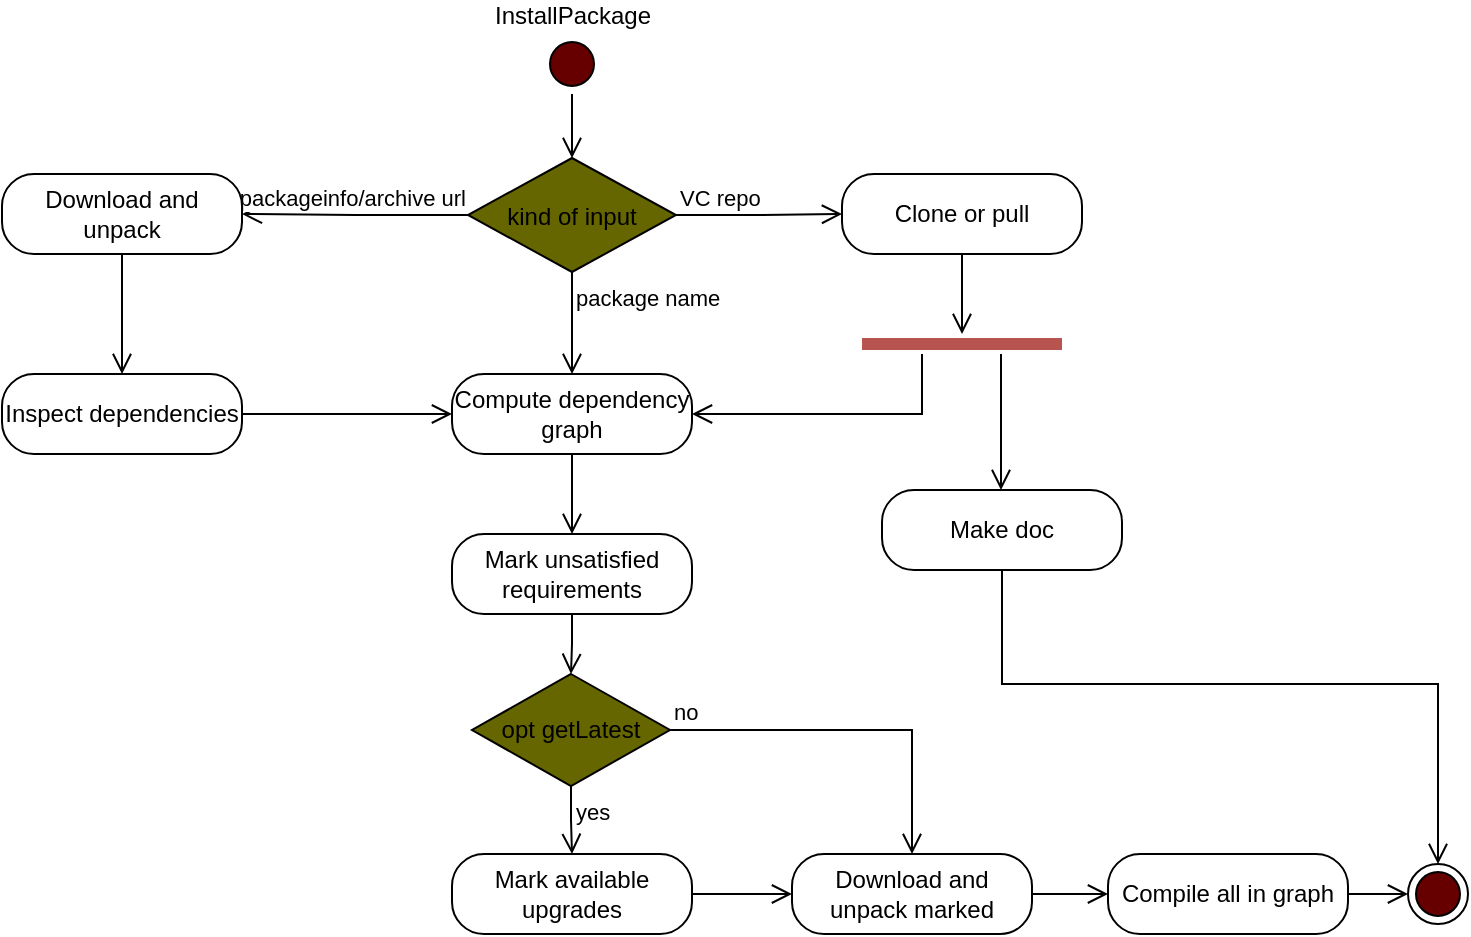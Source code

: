 <mxfile version="26.2.2">
  <diagram name="Page-1" id="e7e014a7-5840-1c2e-5031-d8a46d1fe8dd">
    <mxGraphModel dx="1444" dy="710" grid="0" gridSize="10" guides="0" tooltips="1" connect="1" arrows="1" fold="1" page="0" pageScale="1" pageWidth="1169" pageHeight="826" background="none" math="0" shadow="0">
      <root>
        <mxCell id="0" />
        <mxCell id="1" parent="0" />
        <mxCell id="MDlYPjo-sw63t9GN8OPD-42" value="&lt;div&gt;InstallPackage&lt;/div&gt;" style="ellipse;html=1;shape=startState;spacingBottom=0;verticalAlign=bottom;labelPosition=center;verticalLabelPosition=top;align=center;fillColor=#660000;" parent="1" vertex="1">
          <mxGeometry x="210" y="270" width="30" height="30" as="geometry" />
        </mxCell>
        <mxCell id="MDlYPjo-sw63t9GN8OPD-43" value="" style="edgeStyle=orthogonalEdgeStyle;html=1;verticalAlign=bottom;endArrow=open;endSize=8;rounded=0;" parent="1" source="MDlYPjo-sw63t9GN8OPD-42" target="MDlYPjo-sw63t9GN8OPD-45" edge="1">
          <mxGeometry relative="1" as="geometry">
            <mxPoint x="225" y="320" as="targetPoint" />
          </mxGeometry>
        </mxCell>
        <mxCell id="MDlYPjo-sw63t9GN8OPD-45" value="kind of input" style="rhombus;fillColor=#666600;" parent="1" vertex="1">
          <mxGeometry x="173" y="332" width="104" height="57" as="geometry" />
        </mxCell>
        <mxCell id="MDlYPjo-sw63t9GN8OPD-47" value="VC repo" style="edgeStyle=orthogonalEdgeStyle;html=1;align=left;verticalAlign=bottom;endArrow=open;endSize=8;rounded=0;" parent="1" source="MDlYPjo-sw63t9GN8OPD-45" target="NLQq590V32pVitROKgjB-42" edge="1">
          <mxGeometry x="-1" relative="1" as="geometry">
            <mxPoint x="380" y="360" as="targetPoint" />
            <mxPoint x="310" y="359.5" as="sourcePoint" />
          </mxGeometry>
        </mxCell>
        <mxCell id="MDlYPjo-sw63t9GN8OPD-48" value="package name" style="edgeStyle=orthogonalEdgeStyle;html=1;align=left;verticalAlign=top;endArrow=open;endSize=8;rounded=0;" parent="1" source="MDlYPjo-sw63t9GN8OPD-45" target="NLQq590V32pVitROKgjB-1" edge="1">
          <mxGeometry x="-1" relative="1" as="geometry">
            <mxPoint x="225" y="440" as="targetPoint" />
            <mxPoint x="224.74" y="413" as="sourcePoint" />
          </mxGeometry>
        </mxCell>
        <mxCell id="MDlYPjo-sw63t9GN8OPD-49" value="&lt;div&gt;packageinfo/archive url&lt;/div&gt;" style="edgeStyle=orthogonalEdgeStyle;html=1;align=right;verticalAlign=bottom;endArrow=open;endSize=8;rounded=0;labelPosition=left;verticalLabelPosition=top;" parent="1" source="MDlYPjo-sw63t9GN8OPD-45" target="NLQq590V32pVitROKgjB-34" edge="1">
          <mxGeometry x="-1" relative="1" as="geometry">
            <mxPoint x="60" y="360" as="targetPoint" />
            <mxPoint x="235" y="390" as="sourcePoint" />
          </mxGeometry>
        </mxCell>
        <mxCell id="NLQq590V32pVitROKgjB-1" value="Compute dependency graph" style="rounded=1;whiteSpace=wrap;html=1;arcSize=40;" parent="1" vertex="1">
          <mxGeometry x="165" y="440" width="120" height="40" as="geometry" />
        </mxCell>
        <mxCell id="NLQq590V32pVitROKgjB-7" value="" style="edgeStyle=orthogonalEdgeStyle;html=1;verticalAlign=bottom;endArrow=open;endSize=8;rounded=0;" parent="1" source="NLQq590V32pVitROKgjB-1" target="NLQq590V32pVitROKgjB-24" edge="1">
          <mxGeometry relative="1" as="geometry">
            <mxPoint x="224.5" y="550" as="targetPoint" />
            <mxPoint x="224.5" y="490" as="sourcePoint" />
          </mxGeometry>
        </mxCell>
        <mxCell id="NLQq590V32pVitROKgjB-22" value="Download and unpack marked" style="rounded=1;whiteSpace=wrap;html=1;arcSize=40;" parent="1" vertex="1">
          <mxGeometry x="335" y="680" width="120" height="40" as="geometry" />
        </mxCell>
        <mxCell id="NLQq590V32pVitROKgjB-23" value="" style="edgeStyle=orthogonalEdgeStyle;html=1;verticalAlign=bottom;endArrow=open;endSize=8;rounded=0;" parent="1" source="NLQq590V32pVitROKgjB-22" target="NLQq590V32pVitROKgjB-31" edge="1">
          <mxGeometry relative="1" as="geometry">
            <mxPoint x="395" y="780" as="targetPoint" />
          </mxGeometry>
        </mxCell>
        <mxCell id="NLQq590V32pVitROKgjB-24" value="Mark unsatisfied requirements" style="rounded=1;whiteSpace=wrap;html=1;arcSize=40;" parent="1" vertex="1">
          <mxGeometry x="165" y="520" width="120" height="40" as="geometry" />
        </mxCell>
        <mxCell id="NLQq590V32pVitROKgjB-25" value="" style="edgeStyle=orthogonalEdgeStyle;html=1;verticalAlign=bottom;endArrow=open;endSize=8;rounded=0;" parent="1" source="NLQq590V32pVitROKgjB-24" target="NLQq590V32pVitROKgjB-28" edge="1">
          <mxGeometry relative="1" as="geometry">
            <mxPoint x="225" y="590" as="targetPoint" />
          </mxGeometry>
        </mxCell>
        <mxCell id="NLQq590V32pVitROKgjB-26" value="Mark available upgrades" style="rounded=1;whiteSpace=wrap;html=1;arcSize=40;" parent="1" vertex="1">
          <mxGeometry x="165" y="680" width="120" height="40" as="geometry" />
        </mxCell>
        <mxCell id="NLQq590V32pVitROKgjB-27" value="" style="edgeStyle=orthogonalEdgeStyle;html=1;verticalAlign=bottom;endArrow=open;endSize=8;rounded=0;" parent="1" source="NLQq590V32pVitROKgjB-26" target="NLQq590V32pVitROKgjB-22" edge="1">
          <mxGeometry relative="1" as="geometry">
            <mxPoint x="225" y="820" as="targetPoint" />
          </mxGeometry>
        </mxCell>
        <mxCell id="NLQq590V32pVitROKgjB-28" value="opt getLatest" style="rhombus;whiteSpace=wrap;html=1;fillStyle=solid;fillColor=#666600;" parent="1" vertex="1">
          <mxGeometry x="175" y="590" width="99" height="56" as="geometry" />
        </mxCell>
        <mxCell id="NLQq590V32pVitROKgjB-29" value="no" style="edgeStyle=orthogonalEdgeStyle;html=1;align=left;verticalAlign=bottom;endArrow=open;endSize=8;rounded=0;" parent="1" source="NLQq590V32pVitROKgjB-28" target="NLQq590V32pVitROKgjB-22" edge="1">
          <mxGeometry x="-1" relative="1" as="geometry">
            <mxPoint x="365" y="620" as="targetPoint" />
          </mxGeometry>
        </mxCell>
        <mxCell id="NLQq590V32pVitROKgjB-30" value="yes" style="edgeStyle=orthogonalEdgeStyle;html=1;align=left;verticalAlign=top;endArrow=open;endSize=8;rounded=0;" parent="1" source="NLQq590V32pVitROKgjB-28" target="NLQq590V32pVitROKgjB-26" edge="1">
          <mxGeometry x="-1" relative="1" as="geometry">
            <mxPoint x="225" y="700" as="targetPoint" />
          </mxGeometry>
        </mxCell>
        <mxCell id="NLQq590V32pVitROKgjB-31" value="Compile all in graph" style="rounded=1;whiteSpace=wrap;html=1;arcSize=40;" parent="1" vertex="1">
          <mxGeometry x="493" y="680" width="120" height="40" as="geometry" />
        </mxCell>
        <mxCell id="NLQq590V32pVitROKgjB-32" value="" style="edgeStyle=orthogonalEdgeStyle;html=1;verticalAlign=bottom;endArrow=open;endSize=8;rounded=0;" parent="1" source="NLQq590V32pVitROKgjB-31" target="NLQq590V32pVitROKgjB-33" edge="1">
          <mxGeometry relative="1" as="geometry">
            <mxPoint x="395" y="830" as="targetPoint" />
          </mxGeometry>
        </mxCell>
        <mxCell id="NLQq590V32pVitROKgjB-33" value="" style="ellipse;html=1;shape=endState;fillColor=#660000;" parent="1" vertex="1">
          <mxGeometry x="643" y="685" width="30" height="30" as="geometry" />
        </mxCell>
        <mxCell id="NLQq590V32pVitROKgjB-34" value="Download and unpack" style="rounded=1;whiteSpace=wrap;html=1;arcSize=40;" parent="1" vertex="1">
          <mxGeometry x="-60" y="340" width="120" height="40" as="geometry" />
        </mxCell>
        <mxCell id="NLQq590V32pVitROKgjB-35" value="" style="edgeStyle=orthogonalEdgeStyle;html=1;verticalAlign=bottom;endArrow=open;endSize=8;rounded=0;" parent="1" source="NLQq590V32pVitROKgjB-34" edge="1">
          <mxGeometry relative="1" as="geometry">
            <mxPoint y="440" as="targetPoint" />
          </mxGeometry>
        </mxCell>
        <mxCell id="NLQq590V32pVitROKgjB-36" value="Inspect dependencies" style="rounded=1;whiteSpace=wrap;html=1;arcSize=40;" parent="1" vertex="1">
          <mxGeometry x="-60" y="440" width="120" height="40" as="geometry" />
        </mxCell>
        <mxCell id="NLQq590V32pVitROKgjB-37" value="" style="edgeStyle=orthogonalEdgeStyle;html=1;verticalAlign=bottom;endArrow=open;endSize=8;rounded=0;" parent="1" source="NLQq590V32pVitROKgjB-36" target="NLQq590V32pVitROKgjB-1" edge="1">
          <mxGeometry relative="1" as="geometry">
            <mxPoint y="540" as="targetPoint" />
          </mxGeometry>
        </mxCell>
        <mxCell id="NLQq590V32pVitROKgjB-40" value="" style="shape=line;html=1;strokeWidth=6;fillColor=#f8cecc;strokeColor=#b85450;" parent="1" vertex="1">
          <mxGeometry x="370" y="420" width="100" height="10" as="geometry" />
        </mxCell>
        <mxCell id="NLQq590V32pVitROKgjB-41" value="" style="edgeStyle=orthogonalEdgeStyle;html=1;verticalAlign=bottom;endArrow=open;endSize=8;rounded=0;" parent="1" source="NLQq590V32pVitROKgjB-40" target="NLQq590V32pVitROKgjB-1" edge="1">
          <mxGeometry relative="1" as="geometry">
            <mxPoint x="440" y="500" as="targetPoint" />
            <Array as="points">
              <mxPoint x="400" y="460" />
            </Array>
          </mxGeometry>
        </mxCell>
        <mxCell id="NLQq590V32pVitROKgjB-42" value="Clone or pull" style="rounded=1;whiteSpace=wrap;html=1;arcSize=40;" parent="1" vertex="1">
          <mxGeometry x="360" y="340" width="120" height="40" as="geometry" />
        </mxCell>
        <mxCell id="NLQq590V32pVitROKgjB-43" value="" style="edgeStyle=orthogonalEdgeStyle;html=1;verticalAlign=bottom;endArrow=open;endSize=8;rounded=0;" parent="1" source="NLQq590V32pVitROKgjB-42" target="NLQq590V32pVitROKgjB-40" edge="1">
          <mxGeometry relative="1" as="geometry">
            <mxPoint x="420" y="400" as="targetPoint" />
          </mxGeometry>
        </mxCell>
        <mxCell id="NLQq590V32pVitROKgjB-47" value="Make doc" style="rounded=1;whiteSpace=wrap;html=1;arcSize=40;" parent="1" vertex="1">
          <mxGeometry x="380" y="498" width="120" height="40" as="geometry" />
        </mxCell>
        <mxCell id="NLQq590V32pVitROKgjB-48" value="" style="edgeStyle=orthogonalEdgeStyle;html=1;verticalAlign=bottom;endArrow=open;endSize=8;rounded=0;" parent="1" source="NLQq590V32pVitROKgjB-47" target="NLQq590V32pVitROKgjB-33" edge="1">
          <mxGeometry relative="1" as="geometry">
            <mxPoint x="440" y="560" as="targetPoint" />
            <Array as="points">
              <mxPoint x="440" y="595" />
              <mxPoint x="658" y="595" />
            </Array>
          </mxGeometry>
        </mxCell>
        <mxCell id="NLQq590V32pVitROKgjB-50" value="" style="edgeStyle=orthogonalEdgeStyle;html=1;verticalAlign=bottom;endArrow=open;endSize=8;rounded=0;" parent="1" target="NLQq590V32pVitROKgjB-47" edge="1">
          <mxGeometry relative="1" as="geometry">
            <mxPoint x="439.5" y="470" as="targetPoint" />
            <mxPoint x="439.5" y="430" as="sourcePoint" />
          </mxGeometry>
        </mxCell>
      </root>
    </mxGraphModel>
  </diagram>
</mxfile>

